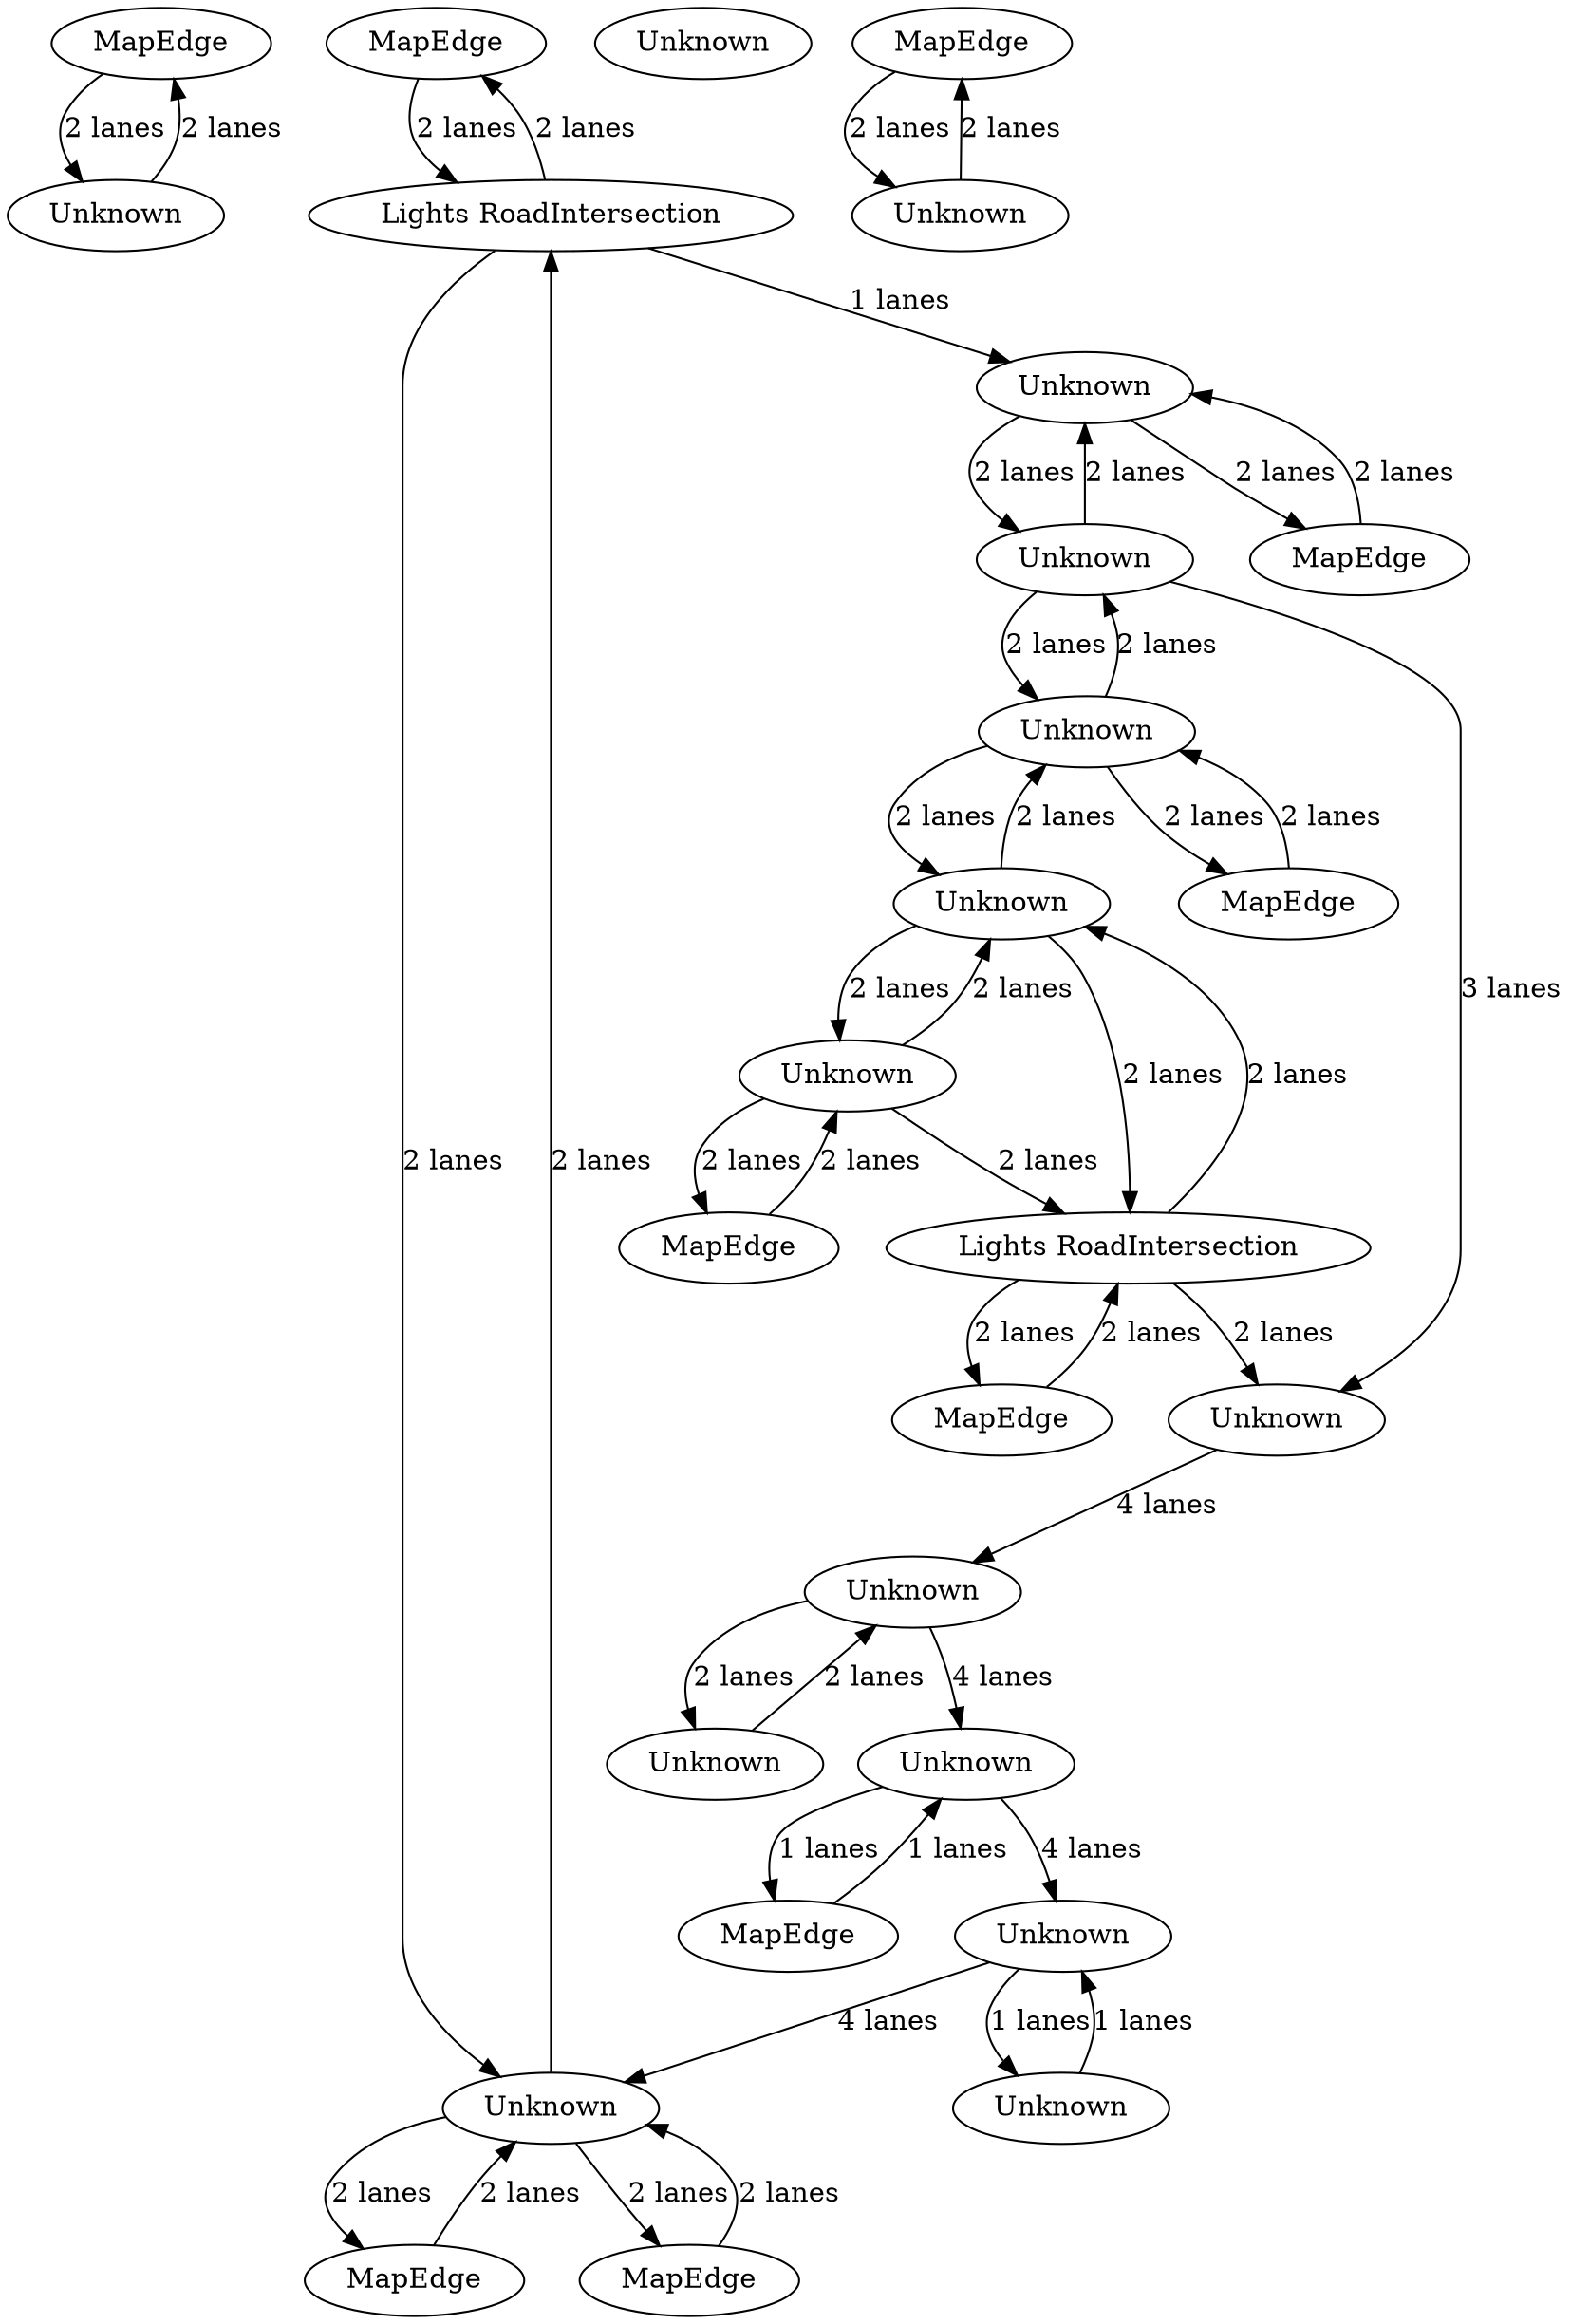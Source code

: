 digraph {
    0 [ label = "MapEdge" ]
    1 [ label = "MapEdge" ]
    2 [ label = "Unknown" ]
    3 [ label = "MapEdge" ]
    4 [ label = "Unknown" ]
    5 [ label = "Unknown" ]
    6 [ label = "Unknown" ]
    7 [ label = "MapEdge" ]
    8 [ label = "Unknown" ]
    9 [ label = "MapEdge" ]
    10 [ label = "Unknown" ]
    11 [ label = "Unknown" ]
    12 [ label = "MapEdge" ]
    13 [ label = "Unknown" ]
    14 [ label = "MapEdge" ]
    15 [ label = "Unknown" ]
    16 [ label = "Unknown" ]
    17 [ label = "MapEdge" ]
    18 [ label = "MapEdge" ]
    19 [ label = "Unknown" ]
    20 [ label = "Unknown" ]
    21 [ label = "Lights RoadIntersection" ]
    22 [ label = "Unknown" ]
    23 [ label = "MapEdge" ]
    24 [ label = "Lights RoadIntersection" ]
    25 [ label = "Unknown" ]
    26 [ label = "Unknown" ]
    1 -> 24 [ label = "2 lanes" ]
    24 -> 1 [ label = "2 lanes" ]
    24 -> 2 [ label = "2 lanes" ]
    2 -> 24 [ label = "2 lanes" ]
    2 -> 17 [ label = "2 lanes" ]
    17 -> 2 [ label = "2 lanes" ]
    10 -> 20 [ label = "2 lanes" ]
    20 -> 10 [ label = "2 lanes" ]
    20 -> 23 [ label = "2 lanes" ]
    23 -> 20 [ label = "2 lanes" ]
    5 -> 8 [ label = "2 lanes" ]
    8 -> 5 [ label = "2 lanes" ]
    8 -> 16 [ label = "2 lanes" ]
    16 -> 8 [ label = "2 lanes" ]
    16 -> 9 [ label = "2 lanes" ]
    9 -> 16 [ label = "2 lanes" ]
    7 -> 21 [ label = "2 lanes" ]
    21 -> 7 [ label = "2 lanes" ]
    10 -> 5 [ label = "2 lanes" ]
    5 -> 10 [ label = "2 lanes" ]
    21 -> 10 [ label = "2 lanes" ]
    10 -> 21 [ label = "2 lanes" ]
    11 -> 0 [ label = "2 lanes" ]
    0 -> 11 [ label = "2 lanes" ]
    6 -> 14 [ label = "1 lanes" ]
    14 -> 6 [ label = "1 lanes" ]
    13 -> 15 [ label = "2 lanes" ]
    15 -> 13 [ label = "2 lanes" ]
    8 -> 22 [ label = "3 lanes" ]
    5 -> 12 [ label = "2 lanes" ]
    12 -> 5 [ label = "2 lanes" ]
    19 -> 18 [ label = "2 lanes" ]
    18 -> 19 [ label = "2 lanes" ]
    20 -> 21 [ label = "2 lanes" ]
    21 -> 22 [ label = "2 lanes" ]
    6 -> 25 [ label = "4 lanes" ]
    15 -> 6 [ label = "4 lanes" ]
    22 -> 15 [ label = "4 lanes" ]
    25 -> 2 [ label = "4 lanes" ]
    24 -> 16 [ label = "1 lanes" ]
    25 -> 26 [ label = "1 lanes" ]
    26 -> 25 [ label = "1 lanes" ]
    2 -> 3 [ label = "2 lanes" ]
    3 -> 2 [ label = "2 lanes" ]
}
